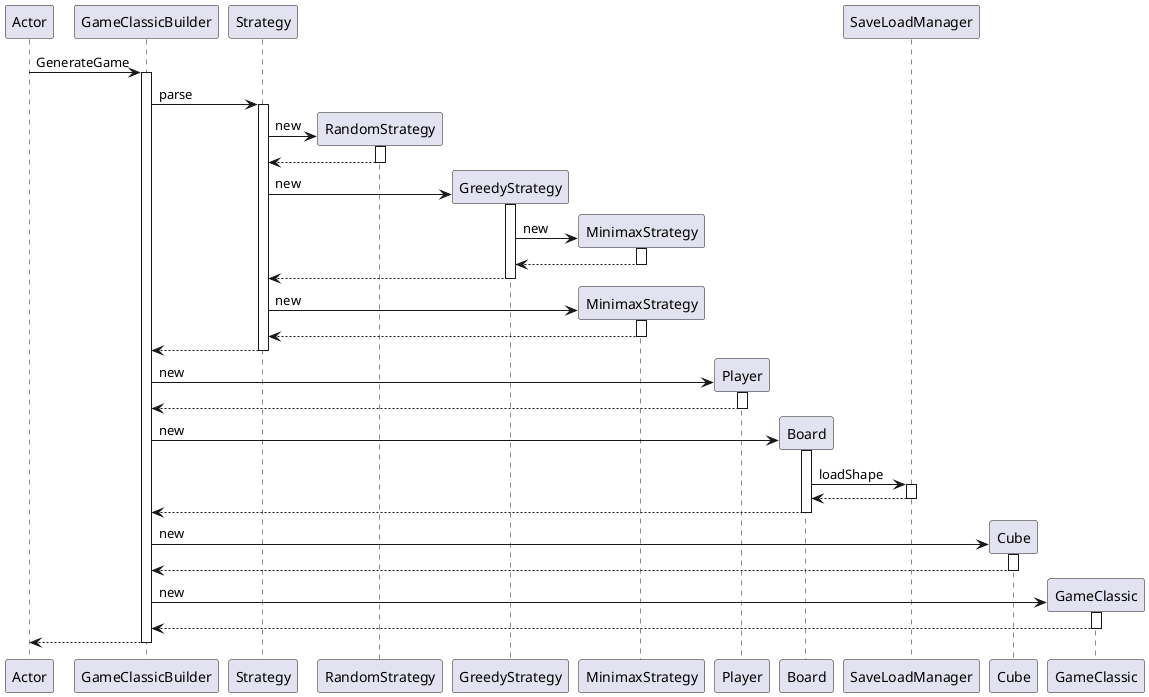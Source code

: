 @startuml
participant Actor
Actor -> GameClassicBuilder : GenerateGame
activate GameClassicBuilder
GameClassicBuilder -> Strategy : parse
activate Strategy
create RandomStrategy
Strategy -> RandomStrategy : new
activate RandomStrategy
RandomStrategy --> Strategy
deactivate RandomStrategy
create GreedyStrategy
Strategy -> GreedyStrategy : new
activate GreedyStrategy
create MinimaxStrategy
GreedyStrategy -> MinimaxStrategy : new
activate MinimaxStrategy
MinimaxStrategy --> GreedyStrategy
deactivate MinimaxStrategy
GreedyStrategy --> Strategy
deactivate GreedyStrategy
create MinimaxStrategy
Strategy -> MinimaxStrategy : new
activate MinimaxStrategy
MinimaxStrategy --> Strategy
deactivate MinimaxStrategy
Strategy --> GameClassicBuilder
deactivate Strategy
create Player
GameClassicBuilder -> Player : new
activate Player
Player --> GameClassicBuilder
deactivate Player
create Board
GameClassicBuilder -> Board : new
activate Board
Board -> SaveLoadManager : loadShape
activate SaveLoadManager
SaveLoadManager --> Board
deactivate SaveLoadManager
Board --> GameClassicBuilder
deactivate Board
create Cube
GameClassicBuilder -> Cube : new
activate Cube
Cube --> GameClassicBuilder
deactivate Cube
create GameClassic
GameClassicBuilder -> GameClassic : new
activate GameClassic
GameClassic --> GameClassicBuilder
deactivate GameClassic
return
@enduml
